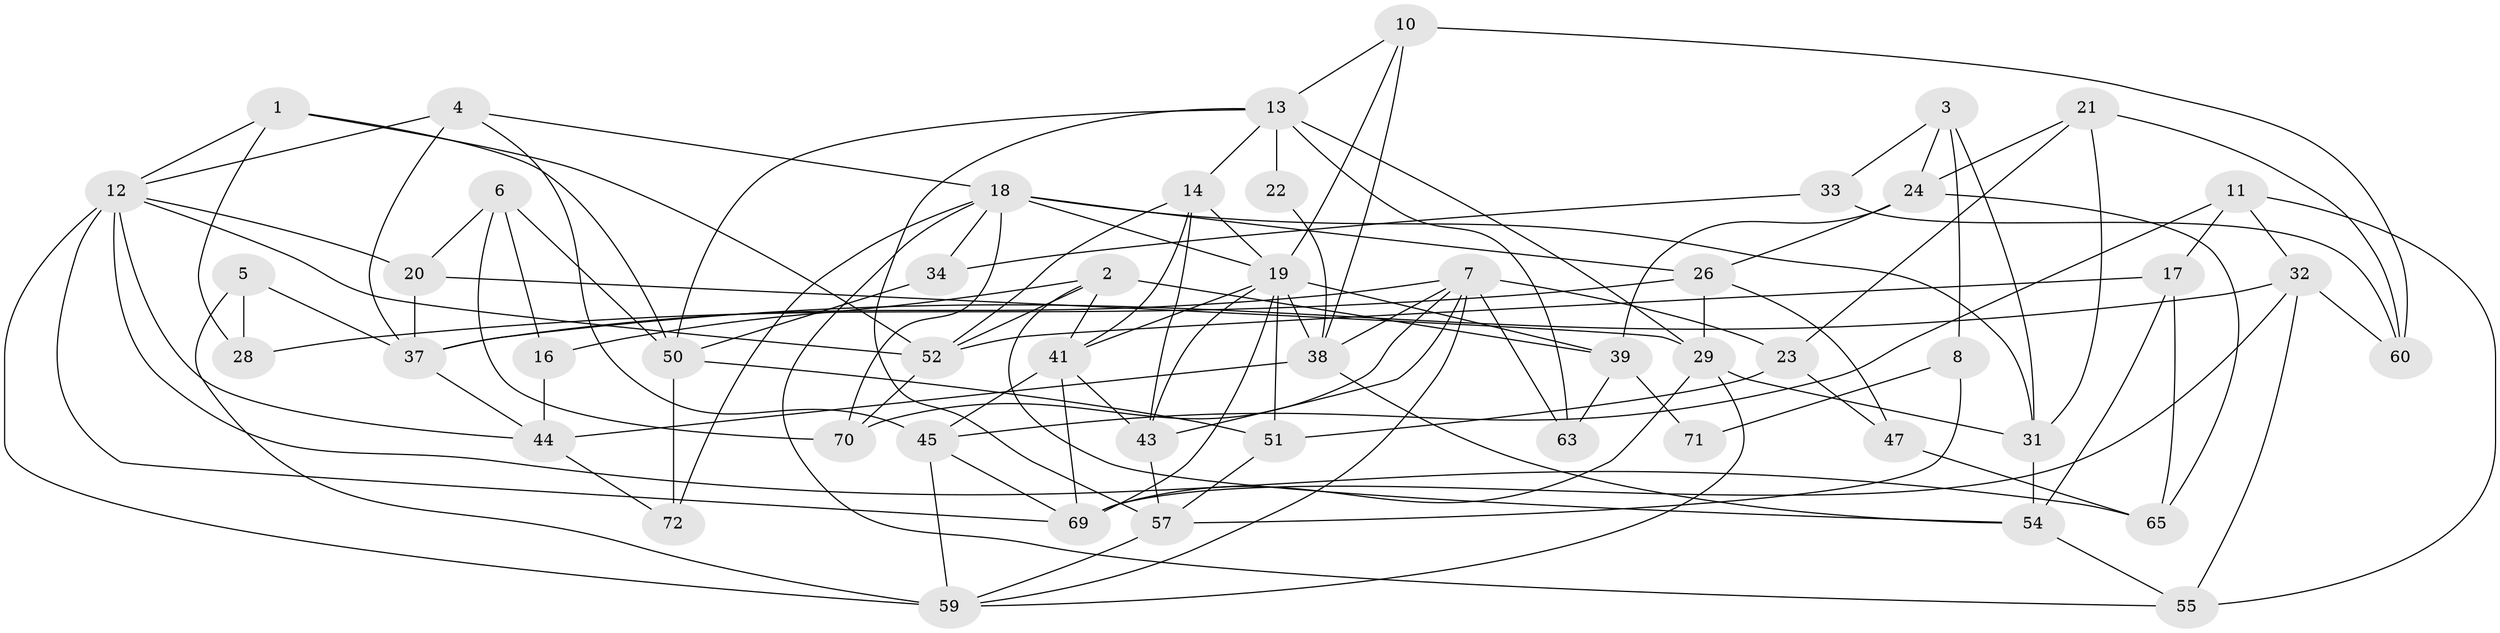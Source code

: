 // Generated by graph-tools (version 1.1) at 2025/52/02/27/25 19:52:02]
// undirected, 51 vertices, 119 edges
graph export_dot {
graph [start="1"]
  node [color=gray90,style=filled];
  1 [super="+68"];
  2 [super="+30"];
  3;
  4 [super="+35"];
  5;
  6;
  7 [super="+9"];
  8;
  10;
  11;
  12 [super="+36"];
  13 [super="+67"];
  14 [super="+15"];
  16;
  17 [super="+58"];
  18 [super="+40"];
  19 [super="+27"];
  20;
  21;
  22;
  23 [super="+42"];
  24 [super="+25"];
  26 [super="+61"];
  28;
  29 [super="+53"];
  31;
  32 [super="+73"];
  33;
  34 [super="+46"];
  37 [super="+49"];
  38;
  39;
  41 [super="+66"];
  43 [super="+48"];
  44;
  45;
  47;
  50 [super="+64"];
  51;
  52 [super="+56"];
  54;
  55;
  57;
  59 [super="+62"];
  60;
  63;
  65;
  69;
  70;
  71;
  72;
  1 -- 52;
  1 -- 28;
  1 -- 12;
  1 -- 50;
  2 -- 16;
  2 -- 41;
  2 -- 54;
  2 -- 39;
  2 -- 52;
  3 -- 31;
  3 -- 24;
  3 -- 8;
  3 -- 33;
  4 -- 45;
  4 -- 12;
  4 -- 37;
  4 -- 18;
  5 -- 28;
  5 -- 59;
  5 -- 37;
  6 -- 70;
  6 -- 20;
  6 -- 16;
  6 -- 50;
  7 -- 38;
  7 -- 43;
  7 -- 37 [weight=2];
  7 -- 23;
  7 -- 70;
  7 -- 63;
  7 -- 59;
  8 -- 57;
  8 -- 71;
  10 -- 38;
  10 -- 19;
  10 -- 13;
  10 -- 60;
  11 -- 45;
  11 -- 55;
  11 -- 32;
  11 -- 17;
  12 -- 20;
  12 -- 65;
  12 -- 69;
  12 -- 59;
  12 -- 44;
  12 -- 52;
  13 -- 29;
  13 -- 57;
  13 -- 63;
  13 -- 50;
  13 -- 22;
  13 -- 14;
  14 -- 43;
  14 -- 19;
  14 -- 41;
  14 -- 52;
  16 -- 44;
  17 -- 52 [weight=2];
  17 -- 54;
  17 -- 65;
  18 -- 70;
  18 -- 72;
  18 -- 34;
  18 -- 55;
  18 -- 26 [weight=2];
  18 -- 31;
  18 -- 19;
  19 -- 51;
  19 -- 38;
  19 -- 41;
  19 -- 69;
  19 -- 39;
  19 -- 43;
  20 -- 37;
  20 -- 29;
  21 -- 31;
  21 -- 60;
  21 -- 24;
  21 -- 23;
  22 -- 38;
  23 -- 51;
  23 -- 47;
  24 -- 65;
  24 -- 39;
  24 -- 26;
  26 -- 28;
  26 -- 29 [weight=2];
  26 -- 47;
  29 -- 59;
  29 -- 69;
  29 -- 31;
  31 -- 54;
  32 -- 69;
  32 -- 55;
  32 -- 60;
  32 -- 37;
  33 -- 60;
  33 -- 34;
  34 -- 50;
  37 -- 44;
  38 -- 44;
  38 -- 54;
  39 -- 63;
  39 -- 71;
  41 -- 43;
  41 -- 69;
  41 -- 45;
  43 -- 57;
  44 -- 72;
  45 -- 69;
  45 -- 59;
  47 -- 65;
  50 -- 51;
  50 -- 72;
  51 -- 57;
  52 -- 70;
  54 -- 55;
  57 -- 59;
}
